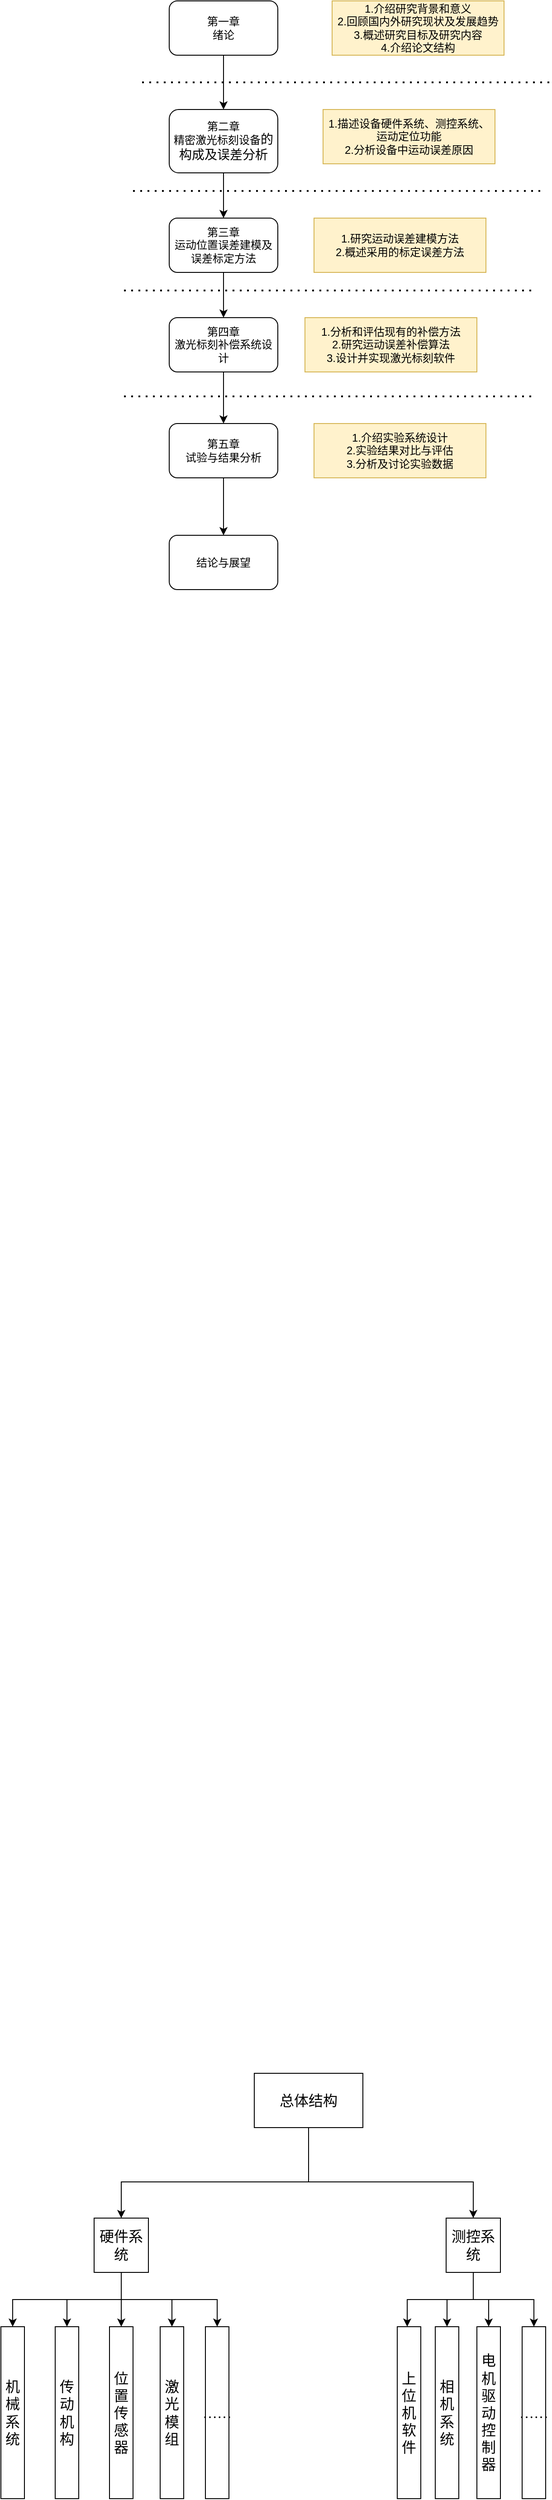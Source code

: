 <mxfile version="24.1.0" type="github">
  <diagram name="第 1 页" id="Wj_qWsWuq65p6FTtyxBT">
    <mxGraphModel dx="923" dy="-308" grid="1" gridSize="10" guides="1" tooltips="1" connect="1" arrows="1" fold="1" page="1" pageScale="1" pageWidth="827" pageHeight="1169" math="0" shadow="0">
      <root>
        <mxCell id="0" />
        <mxCell id="1" parent="0" />
        <mxCell id="1xTat9Xmn45gP-cjI3Hc-1" value="" style="edgeStyle=orthogonalEdgeStyle;rounded=0;orthogonalLoop=1;jettySize=auto;html=1;" parent="1" source="1xTat9Xmn45gP-cjI3Hc-2" target="1xTat9Xmn45gP-cjI3Hc-4" edge="1">
          <mxGeometry relative="1" as="geometry" />
        </mxCell>
        <mxCell id="1xTat9Xmn45gP-cjI3Hc-2" value="第一章&lt;br&gt;绪论" style="rounded=1;whiteSpace=wrap;html=1;" parent="1" vertex="1">
          <mxGeometry x="200" y="1360" width="120" height="60" as="geometry" />
        </mxCell>
        <mxCell id="1xTat9Xmn45gP-cjI3Hc-3" value="" style="edgeStyle=orthogonalEdgeStyle;rounded=0;orthogonalLoop=1;jettySize=auto;html=1;" parent="1" source="1xTat9Xmn45gP-cjI3Hc-4" target="1xTat9Xmn45gP-cjI3Hc-6" edge="1">
          <mxGeometry relative="1" as="geometry" />
        </mxCell>
        <mxCell id="1xTat9Xmn45gP-cjI3Hc-4" value="第二章&lt;br&gt;&lt;font style=&quot;background-color: initial;&quot; face=&quot;宋体&quot;&gt;精密激光标刻设备&lt;/font&gt;&lt;span style=&quot;background-color: initial; font-family: 宋体; font-size: 10.5pt;&quot;&gt;的构成及误差分析&lt;/span&gt;" style="rounded=1;whiteSpace=wrap;html=1;" parent="1" vertex="1">
          <mxGeometry x="200" y="1480" width="120" height="70" as="geometry" />
        </mxCell>
        <mxCell id="1xTat9Xmn45gP-cjI3Hc-5" value="" style="edgeStyle=orthogonalEdgeStyle;rounded=0;orthogonalLoop=1;jettySize=auto;html=1;" parent="1" source="1xTat9Xmn45gP-cjI3Hc-6" target="1xTat9Xmn45gP-cjI3Hc-18" edge="1">
          <mxGeometry relative="1" as="geometry" />
        </mxCell>
        <mxCell id="1xTat9Xmn45gP-cjI3Hc-6" value="第三章&lt;br&gt;&lt;span style=&quot;font-family: 宋体; background-color: initial;&quot;&gt;运动位置误差建模及误差标定方法&lt;/span&gt;" style="rounded=1;whiteSpace=wrap;html=1;" parent="1" vertex="1">
          <mxGeometry x="200" y="1600" width="120" height="60" as="geometry" />
        </mxCell>
        <mxCell id="1xTat9Xmn45gP-cjI3Hc-7" value="" style="edgeStyle=orthogonalEdgeStyle;rounded=0;orthogonalLoop=1;jettySize=auto;html=1;" parent="1" source="1xTat9Xmn45gP-cjI3Hc-8" target="1xTat9Xmn45gP-cjI3Hc-10" edge="1">
          <mxGeometry relative="1" as="geometry" />
        </mxCell>
        <mxCell id="1xTat9Xmn45gP-cjI3Hc-8" value="第五章&lt;br&gt;&lt;span style=&quot;font-family: 宋体; background-color: initial;&quot;&gt;试验与结果分析&lt;/span&gt;" style="rounded=1;whiteSpace=wrap;html=1;" parent="1" vertex="1">
          <mxGeometry x="200" y="1827" width="120" height="60" as="geometry" />
        </mxCell>
        <mxCell id="1xTat9Xmn45gP-cjI3Hc-9" value="1.介绍研究背景和意义&lt;br&gt;2.回顾国内外研究现状及发展趋势&lt;br&gt;3.概述研究目标及研究内容&lt;br&gt;4.介绍论文结构" style="rounded=0;whiteSpace=wrap;html=1;fillColor=#fff2cc;strokeColor=#d6b656;" parent="1" vertex="1">
          <mxGeometry x="380" y="1360" width="190" height="60" as="geometry" />
        </mxCell>
        <mxCell id="1xTat9Xmn45gP-cjI3Hc-10" value="结论与展望" style="rounded=1;whiteSpace=wrap;html=1;" parent="1" vertex="1">
          <mxGeometry x="200" y="1950.5" width="120" height="60" as="geometry" />
        </mxCell>
        <mxCell id="1xTat9Xmn45gP-cjI3Hc-11" value="" style="endArrow=none;dashed=1;html=1;dashPattern=1 3;strokeWidth=2;rounded=0;" parent="1" edge="1">
          <mxGeometry width="50" height="50" relative="1" as="geometry">
            <mxPoint x="170" y="1450" as="sourcePoint" />
            <mxPoint x="620" y="1450" as="targetPoint" />
          </mxGeometry>
        </mxCell>
        <mxCell id="1xTat9Xmn45gP-cjI3Hc-12" value="1.描述设备硬件系统、测控系统、运动定位功能&lt;br&gt;2.分析设备中运动误差原因" style="rounded=0;whiteSpace=wrap;html=1;fillColor=#fff2cc;strokeColor=#d6b656;" parent="1" vertex="1">
          <mxGeometry x="370" y="1480" width="190" height="60" as="geometry" />
        </mxCell>
        <mxCell id="1xTat9Xmn45gP-cjI3Hc-13" value="" style="endArrow=none;dashed=1;html=1;dashPattern=1 3;strokeWidth=2;rounded=0;" parent="1" edge="1">
          <mxGeometry width="50" height="50" relative="1" as="geometry">
            <mxPoint x="160" y="1570" as="sourcePoint" />
            <mxPoint x="610" y="1570" as="targetPoint" />
          </mxGeometry>
        </mxCell>
        <mxCell id="1xTat9Xmn45gP-cjI3Hc-14" value="1.研究运动误差建模方法&lt;br&gt;2.概述采用的标定误差方法&lt;br&gt;" style="rounded=0;whiteSpace=wrap;html=1;fillColor=#fff2cc;strokeColor=#d6b656;" parent="1" vertex="1">
          <mxGeometry x="360" y="1600" width="190" height="60" as="geometry" />
        </mxCell>
        <mxCell id="1xTat9Xmn45gP-cjI3Hc-15" value="1.介绍实验系统设计&lt;br&gt;2.实验结果对比与评估&lt;br&gt;3.分析及讨论实验数据" style="rounded=0;whiteSpace=wrap;html=1;fillColor=#fff2cc;strokeColor=#d6b656;" parent="1" vertex="1">
          <mxGeometry x="360" y="1827" width="190" height="60" as="geometry" />
        </mxCell>
        <mxCell id="1xTat9Xmn45gP-cjI3Hc-16" value="" style="endArrow=none;dashed=1;html=1;dashPattern=1 3;strokeWidth=2;rounded=0;" parent="1" edge="1">
          <mxGeometry width="50" height="50" relative="1" as="geometry">
            <mxPoint x="150" y="1797" as="sourcePoint" />
            <mxPoint x="600" y="1797" as="targetPoint" />
          </mxGeometry>
        </mxCell>
        <mxCell id="1xTat9Xmn45gP-cjI3Hc-17" value="" style="edgeStyle=orthogonalEdgeStyle;rounded=0;orthogonalLoop=1;jettySize=auto;html=1;" parent="1" source="1xTat9Xmn45gP-cjI3Hc-18" target="1xTat9Xmn45gP-cjI3Hc-8" edge="1">
          <mxGeometry relative="1" as="geometry" />
        </mxCell>
        <mxCell id="1xTat9Xmn45gP-cjI3Hc-18" value="第四章&lt;br&gt;&lt;span style=&quot;font-family: 宋体; background-color: initial;&quot;&gt;激光标刻补偿系统设计&lt;/span&gt;" style="rounded=1;whiteSpace=wrap;html=1;" parent="1" vertex="1">
          <mxGeometry x="200" y="1710" width="120" height="60" as="geometry" />
        </mxCell>
        <mxCell id="1xTat9Xmn45gP-cjI3Hc-19" value="" style="endArrow=none;dashed=1;html=1;dashPattern=1 3;strokeWidth=2;rounded=0;" parent="1" edge="1">
          <mxGeometry width="50" height="50" relative="1" as="geometry">
            <mxPoint x="150" y="1680" as="sourcePoint" />
            <mxPoint x="600" y="1680" as="targetPoint" />
          </mxGeometry>
        </mxCell>
        <mxCell id="1xTat9Xmn45gP-cjI3Hc-20" value="1.分析和评估现有的补偿方法&lt;br&gt;2.研究运动误差补偿算法&lt;br style=&quot;border-color: var(--border-color);&quot;&gt;3.设计并实现激光标刻软件" style="rounded=0;whiteSpace=wrap;html=1;fillColor=#fff2cc;strokeColor=#d6b656;" parent="1" vertex="1">
          <mxGeometry x="350" y="1710" width="190" height="60" as="geometry" />
        </mxCell>
        <mxCell id="Rq6HQAsDEJMm4nxhbrKe-1" value="" style="edgeStyle=orthogonalEdgeStyle;rounded=0;orthogonalLoop=1;jettySize=auto;html=1;" edge="1" parent="1" source="Rq6HQAsDEJMm4nxhbrKe-6" target="Rq6HQAsDEJMm4nxhbrKe-10">
          <mxGeometry relative="1" as="geometry">
            <Array as="points">
              <mxPoint x="280" y="3770" />
              <mxPoint x="100" y="3770" />
            </Array>
          </mxGeometry>
        </mxCell>
        <mxCell id="Rq6HQAsDEJMm4nxhbrKe-3" value="" style="edgeStyle=orthogonalEdgeStyle;rounded=0;orthogonalLoop=1;jettySize=auto;html=1;" edge="1" parent="1" source="Rq6HQAsDEJMm4nxhbrKe-6" target="Rq6HQAsDEJMm4nxhbrKe-20">
          <mxGeometry relative="1" as="geometry">
            <mxPoint x="379" y="3810" as="targetPoint" />
            <Array as="points">
              <mxPoint x="354" y="3770" />
              <mxPoint x="536" y="3770" />
            </Array>
          </mxGeometry>
        </mxCell>
        <mxCell id="Rq6HQAsDEJMm4nxhbrKe-6" value="&lt;p class=&quot;MsoNormal&quot;&gt;&lt;font face=&quot;宋体&quot;&gt;&lt;span style=&quot;font-size: 16px;&quot;&gt;总体结构&lt;/span&gt;&lt;/font&gt;&lt;/p&gt;" style="rounded=0;whiteSpace=wrap;html=1;" vertex="1" parent="1">
          <mxGeometry x="294" y="3650" width="120" height="60" as="geometry" />
        </mxCell>
        <mxCell id="Rq6HQAsDEJMm4nxhbrKe-7" value="" style="edgeStyle=orthogonalEdgeStyle;rounded=0;orthogonalLoop=1;jettySize=auto;html=1;" edge="1" parent="1" source="Rq6HQAsDEJMm4nxhbrKe-10" target="Rq6HQAsDEJMm4nxhbrKe-30">
          <mxGeometry relative="1" as="geometry">
            <Array as="points">
              <mxPoint x="147" y="3900" />
              <mxPoint x="27" y="3900" />
            </Array>
          </mxGeometry>
        </mxCell>
        <mxCell id="Rq6HQAsDEJMm4nxhbrKe-8" style="edgeStyle=orthogonalEdgeStyle;rounded=0;orthogonalLoop=1;jettySize=auto;html=1;" edge="1" parent="1" source="Rq6HQAsDEJMm4nxhbrKe-10" target="Rq6HQAsDEJMm4nxhbrKe-31">
          <mxGeometry relative="1" as="geometry">
            <Array as="points">
              <mxPoint x="147" y="3900" />
              <mxPoint x="87" y="3900" />
            </Array>
          </mxGeometry>
        </mxCell>
        <mxCell id="Rq6HQAsDEJMm4nxhbrKe-9" style="edgeStyle=orthogonalEdgeStyle;rounded=0;orthogonalLoop=1;jettySize=auto;html=1;" edge="1" parent="1" source="Rq6HQAsDEJMm4nxhbrKe-10" target="Rq6HQAsDEJMm4nxhbrKe-32">
          <mxGeometry relative="1" as="geometry">
            <Array as="points">
              <mxPoint x="147" y="3880" />
              <mxPoint x="147" y="3880" />
            </Array>
          </mxGeometry>
        </mxCell>
        <mxCell id="Rq6HQAsDEJMm4nxhbrKe-49" style="edgeStyle=orthogonalEdgeStyle;rounded=0;orthogonalLoop=1;jettySize=auto;html=1;" edge="1" parent="1" source="Rq6HQAsDEJMm4nxhbrKe-10" target="Rq6HQAsDEJMm4nxhbrKe-48">
          <mxGeometry relative="1" as="geometry">
            <Array as="points">
              <mxPoint x="147" y="3900" />
              <mxPoint x="203" y="3900" />
            </Array>
          </mxGeometry>
        </mxCell>
        <mxCell id="Rq6HQAsDEJMm4nxhbrKe-53" style="edgeStyle=orthogonalEdgeStyle;rounded=0;orthogonalLoop=1;jettySize=auto;html=1;" edge="1" parent="1" source="Rq6HQAsDEJMm4nxhbrKe-10" target="Rq6HQAsDEJMm4nxhbrKe-50">
          <mxGeometry relative="1" as="geometry">
            <Array as="points">
              <mxPoint x="147" y="3900" />
              <mxPoint x="253" y="3900" />
            </Array>
          </mxGeometry>
        </mxCell>
        <mxCell id="Rq6HQAsDEJMm4nxhbrKe-10" value="&lt;p class=&quot;MsoNormal&quot;&gt;&lt;span style=&quot;mso-spacerun:&#39;yes&#39;;font-family:宋体;mso-ascii-font-family:&#39;Times New Roman&#39;;&lt;br/&gt;mso-hansi-font-family:&#39;Times New Roman&#39;;mso-bidi-font-family:&#39;Times New Roman&#39;;font-size:12.0pt;&lt;br/&gt;mso-font-kerning:1.0pt;&quot;&gt;硬件系统&lt;/span&gt;&lt;/p&gt;" style="rounded=0;whiteSpace=wrap;html=1;" vertex="1" parent="1">
          <mxGeometry x="117" y="3810" width="60" height="60" as="geometry" />
        </mxCell>
        <mxCell id="Rq6HQAsDEJMm4nxhbrKe-17" style="edgeStyle=orthogonalEdgeStyle;rounded=0;orthogonalLoop=1;jettySize=auto;html=1;" edge="1" parent="1" source="Rq6HQAsDEJMm4nxhbrKe-20" target="Rq6HQAsDEJMm4nxhbrKe-37">
          <mxGeometry relative="1" as="geometry">
            <Array as="points">
              <mxPoint x="536" y="3900" />
              <mxPoint x="463" y="3900" />
            </Array>
          </mxGeometry>
        </mxCell>
        <mxCell id="Rq6HQAsDEJMm4nxhbrKe-18" style="edgeStyle=orthogonalEdgeStyle;rounded=0;orthogonalLoop=1;jettySize=auto;html=1;" edge="1" parent="1" source="Rq6HQAsDEJMm4nxhbrKe-20" target="Rq6HQAsDEJMm4nxhbrKe-38">
          <mxGeometry relative="1" as="geometry" />
        </mxCell>
        <mxCell id="Rq6HQAsDEJMm4nxhbrKe-19" style="edgeStyle=orthogonalEdgeStyle;rounded=0;orthogonalLoop=1;jettySize=auto;html=1;" edge="1" parent="1" source="Rq6HQAsDEJMm4nxhbrKe-20" target="Rq6HQAsDEJMm4nxhbrKe-39">
          <mxGeometry relative="1" as="geometry">
            <Array as="points">
              <mxPoint x="536" y="3900" />
              <mxPoint x="553" y="3900" />
            </Array>
          </mxGeometry>
        </mxCell>
        <mxCell id="Rq6HQAsDEJMm4nxhbrKe-52" style="edgeStyle=orthogonalEdgeStyle;rounded=0;orthogonalLoop=1;jettySize=auto;html=1;" edge="1" parent="1" source="Rq6HQAsDEJMm4nxhbrKe-20" target="Rq6HQAsDEJMm4nxhbrKe-51">
          <mxGeometry relative="1" as="geometry">
            <Array as="points">
              <mxPoint x="536" y="3900" />
              <mxPoint x="603" y="3900" />
            </Array>
          </mxGeometry>
        </mxCell>
        <mxCell id="Rq6HQAsDEJMm4nxhbrKe-20" value="&lt;p class=&quot;MsoNormal&quot;&gt;&lt;span style=&quot;font-family: 宋体; font-size: 16px;&quot;&gt;测控系统&lt;/span&gt;&lt;br&gt;&lt;/p&gt;" style="rounded=0;whiteSpace=wrap;html=1;" vertex="1" parent="1">
          <mxGeometry x="506" y="3810" width="60" height="60" as="geometry" />
        </mxCell>
        <mxCell id="Rq6HQAsDEJMm4nxhbrKe-30" value="&lt;p class=&quot;MsoNormal&quot;&gt;&lt;span style=&quot;font-family: 宋体; font-size: 16px;&quot;&gt;机械系统&lt;/span&gt;&lt;br&gt;&lt;/p&gt;" style="rounded=0;whiteSpace=wrap;html=1;" vertex="1" parent="1">
          <mxGeometry x="14" y="3930" width="26" height="190" as="geometry" />
        </mxCell>
        <mxCell id="Rq6HQAsDEJMm4nxhbrKe-31" value="&lt;p class=&quot;MsoNormal&quot;&gt;&lt;span style=&quot;font-family: 宋体; font-size: 16px;&quot;&gt;传动机构&lt;/span&gt;&lt;br&gt;&lt;/p&gt;" style="rounded=0;whiteSpace=wrap;html=1;verticalAlign=middle;" vertex="1" parent="1">
          <mxGeometry x="74" y="3930" width="26" height="190" as="geometry" />
        </mxCell>
        <mxCell id="Rq6HQAsDEJMm4nxhbrKe-32" value="&lt;p class=&quot;MsoNormal&quot;&gt;&lt;span style=&quot;font-family: 宋体; font-size: 16px;&quot;&gt;位置传感器&lt;/span&gt;&lt;br&gt;&lt;/p&gt;" style="rounded=0;whiteSpace=wrap;html=1;verticalAlign=middle;" vertex="1" parent="1">
          <mxGeometry x="134" y="3930" width="26" height="190" as="geometry" />
        </mxCell>
        <mxCell id="Rq6HQAsDEJMm4nxhbrKe-37" value="&lt;p class=&quot;MsoNormal&quot;&gt;&lt;font face=&quot;宋体&quot;&gt;&lt;span style=&quot;font-size: 16px;&quot;&gt;上位机软件&lt;/span&gt;&lt;/font&gt;&lt;/p&gt;" style="rounded=0;whiteSpace=wrap;html=1;verticalAlign=middle;" vertex="1" parent="1">
          <mxGeometry x="452" y="3930" width="26" height="190" as="geometry" />
        </mxCell>
        <mxCell id="Rq6HQAsDEJMm4nxhbrKe-38" value="&lt;p class=&quot;MsoNormal&quot;&gt;&lt;span style=&quot;font-family: 宋体; font-size: 16px;&quot;&gt;相机系统&lt;/span&gt;&lt;br&gt;&lt;/p&gt;" style="rounded=0;whiteSpace=wrap;html=1;verticalAlign=middle;" vertex="1" parent="1">
          <mxGeometry x="494" y="3930" width="26" height="190" as="geometry" />
        </mxCell>
        <mxCell id="Rq6HQAsDEJMm4nxhbrKe-39" value="&lt;font face=&quot;宋体&quot;&gt;&lt;span style=&quot;font-size: 16px;&quot;&gt;电机驱动控制器&lt;/span&gt;&lt;/font&gt;" style="rounded=0;whiteSpace=wrap;html=1;verticalAlign=middle;" vertex="1" parent="1">
          <mxGeometry x="540" y="3930" width="26" height="190" as="geometry" />
        </mxCell>
        <mxCell id="Rq6HQAsDEJMm4nxhbrKe-48" value="&lt;p class=&quot;MsoNormal&quot;&gt;&lt;span style=&quot;font-family: 宋体; font-size: 16px;&quot;&gt;激光模组&lt;/span&gt;&lt;br&gt;&lt;/p&gt;" style="rounded=0;whiteSpace=wrap;html=1;verticalAlign=middle;" vertex="1" parent="1">
          <mxGeometry x="190" y="3930" width="26" height="190" as="geometry" />
        </mxCell>
        <mxCell id="Rq6HQAsDEJMm4nxhbrKe-50" value="&lt;p class=&quot;MsoNormal&quot;&gt;&lt;font face=&quot;宋体&quot;&gt;&lt;span style=&quot;font-size: 16px;&quot;&gt;……&lt;/span&gt;&lt;/font&gt;&lt;/p&gt;" style="rounded=0;whiteSpace=wrap;html=1;verticalAlign=middle;" vertex="1" parent="1">
          <mxGeometry x="240" y="3930" width="26" height="190" as="geometry" />
        </mxCell>
        <mxCell id="Rq6HQAsDEJMm4nxhbrKe-51" value="&lt;font face=&quot;宋体&quot;&gt;&lt;span style=&quot;font-size: 16px;&quot;&gt;……&lt;/span&gt;&lt;/font&gt;" style="rounded=0;whiteSpace=wrap;html=1;verticalAlign=middle;" vertex="1" parent="1">
          <mxGeometry x="590" y="3930" width="26" height="190" as="geometry" />
        </mxCell>
      </root>
    </mxGraphModel>
  </diagram>
</mxfile>
